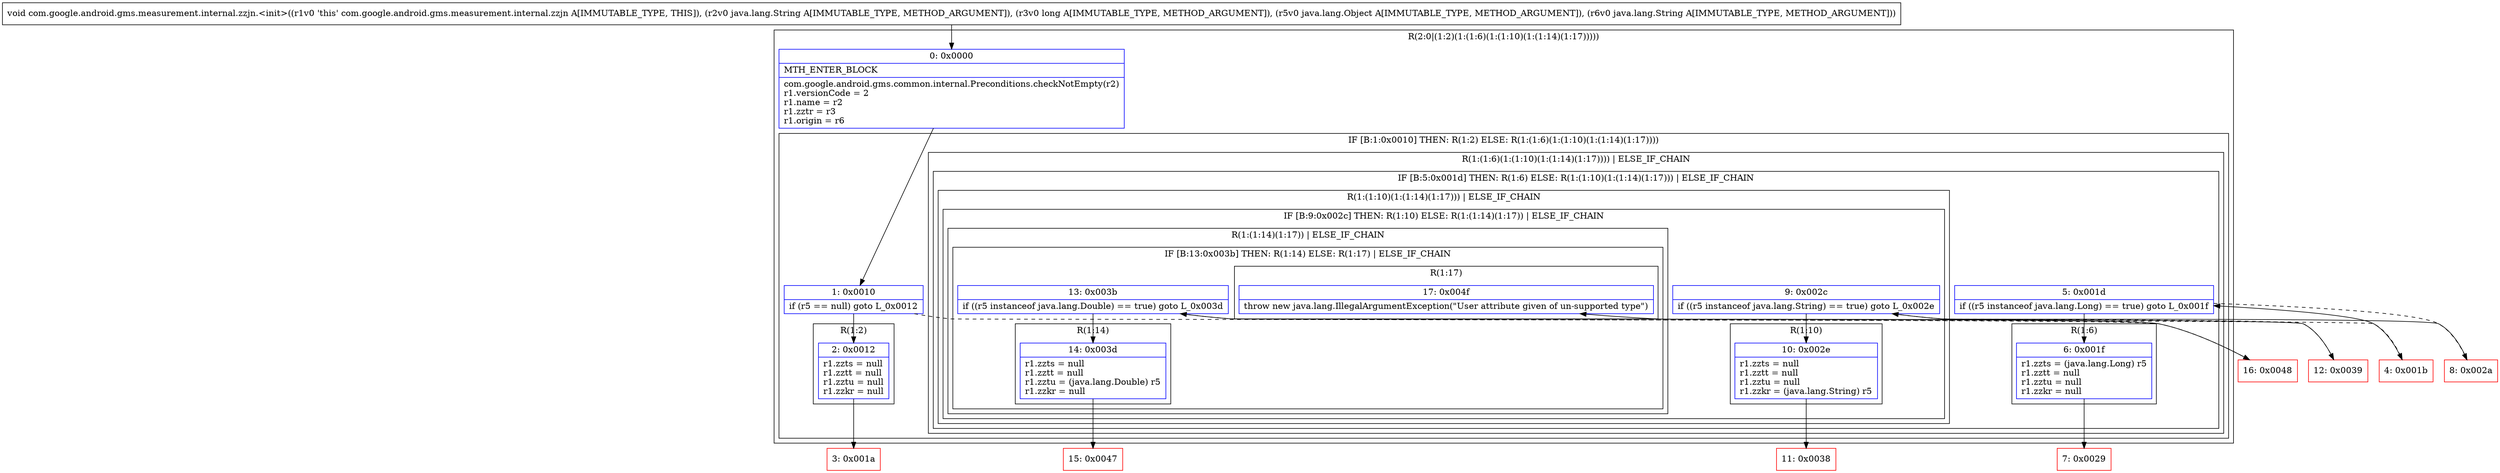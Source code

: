 digraph "CFG forcom.google.android.gms.measurement.internal.zzjn.\<init\>(Ljava\/lang\/String;JLjava\/lang\/Object;Ljava\/lang\/String;)V" {
subgraph cluster_Region_1479403588 {
label = "R(2:0|(1:2)(1:(1:6)(1:(1:10)(1:(1:14)(1:17)))))";
node [shape=record,color=blue];
Node_0 [shape=record,label="{0\:\ 0x0000|MTH_ENTER_BLOCK\l|com.google.android.gms.common.internal.Preconditions.checkNotEmpty(r2)\lr1.versionCode = 2\lr1.name = r2\lr1.zztr = r3\lr1.origin = r6\l}"];
subgraph cluster_IfRegion_913916047 {
label = "IF [B:1:0x0010] THEN: R(1:2) ELSE: R(1:(1:6)(1:(1:10)(1:(1:14)(1:17))))";
node [shape=record,color=blue];
Node_1 [shape=record,label="{1\:\ 0x0010|if (r5 == null) goto L_0x0012\l}"];
subgraph cluster_Region_758758955 {
label = "R(1:2)";
node [shape=record,color=blue];
Node_2 [shape=record,label="{2\:\ 0x0012|r1.zzts = null\lr1.zztt = null\lr1.zztu = null\lr1.zzkr = null\l}"];
}
subgraph cluster_Region_773594672 {
label = "R(1:(1:6)(1:(1:10)(1:(1:14)(1:17)))) | ELSE_IF_CHAIN\l";
node [shape=record,color=blue];
subgraph cluster_IfRegion_432323711 {
label = "IF [B:5:0x001d] THEN: R(1:6) ELSE: R(1:(1:10)(1:(1:14)(1:17))) | ELSE_IF_CHAIN\l";
node [shape=record,color=blue];
Node_5 [shape=record,label="{5\:\ 0x001d|if ((r5 instanceof java.lang.Long) == true) goto L_0x001f\l}"];
subgraph cluster_Region_1699080944 {
label = "R(1:6)";
node [shape=record,color=blue];
Node_6 [shape=record,label="{6\:\ 0x001f|r1.zzts = (java.lang.Long) r5\lr1.zztt = null\lr1.zztu = null\lr1.zzkr = null\l}"];
}
subgraph cluster_Region_99469461 {
label = "R(1:(1:10)(1:(1:14)(1:17))) | ELSE_IF_CHAIN\l";
node [shape=record,color=blue];
subgraph cluster_IfRegion_1271839622 {
label = "IF [B:9:0x002c] THEN: R(1:10) ELSE: R(1:(1:14)(1:17)) | ELSE_IF_CHAIN\l";
node [shape=record,color=blue];
Node_9 [shape=record,label="{9\:\ 0x002c|if ((r5 instanceof java.lang.String) == true) goto L_0x002e\l}"];
subgraph cluster_Region_2002108868 {
label = "R(1:10)";
node [shape=record,color=blue];
Node_10 [shape=record,label="{10\:\ 0x002e|r1.zzts = null\lr1.zztt = null\lr1.zztu = null\lr1.zzkr = (java.lang.String) r5\l}"];
}
subgraph cluster_Region_1024309172 {
label = "R(1:(1:14)(1:17)) | ELSE_IF_CHAIN\l";
node [shape=record,color=blue];
subgraph cluster_IfRegion_1456437728 {
label = "IF [B:13:0x003b] THEN: R(1:14) ELSE: R(1:17) | ELSE_IF_CHAIN\l";
node [shape=record,color=blue];
Node_13 [shape=record,label="{13\:\ 0x003b|if ((r5 instanceof java.lang.Double) == true) goto L_0x003d\l}"];
subgraph cluster_Region_1751378484 {
label = "R(1:14)";
node [shape=record,color=blue];
Node_14 [shape=record,label="{14\:\ 0x003d|r1.zzts = null\lr1.zztt = null\lr1.zztu = (java.lang.Double) r5\lr1.zzkr = null\l}"];
}
subgraph cluster_Region_836848925 {
label = "R(1:17)";
node [shape=record,color=blue];
Node_17 [shape=record,label="{17\:\ 0x004f|throw new java.lang.IllegalArgumentException(\"User attribute given of un\-supported type\")\l}"];
}
}
}
}
}
}
}
}
}
Node_3 [shape=record,color=red,label="{3\:\ 0x001a}"];
Node_4 [shape=record,color=red,label="{4\:\ 0x001b}"];
Node_7 [shape=record,color=red,label="{7\:\ 0x0029}"];
Node_8 [shape=record,color=red,label="{8\:\ 0x002a}"];
Node_11 [shape=record,color=red,label="{11\:\ 0x0038}"];
Node_12 [shape=record,color=red,label="{12\:\ 0x0039}"];
Node_15 [shape=record,color=red,label="{15\:\ 0x0047}"];
Node_16 [shape=record,color=red,label="{16\:\ 0x0048}"];
MethodNode[shape=record,label="{void com.google.android.gms.measurement.internal.zzjn.\<init\>((r1v0 'this' com.google.android.gms.measurement.internal.zzjn A[IMMUTABLE_TYPE, THIS]), (r2v0 java.lang.String A[IMMUTABLE_TYPE, METHOD_ARGUMENT]), (r3v0 long A[IMMUTABLE_TYPE, METHOD_ARGUMENT]), (r5v0 java.lang.Object A[IMMUTABLE_TYPE, METHOD_ARGUMENT]), (r6v0 java.lang.String A[IMMUTABLE_TYPE, METHOD_ARGUMENT])) }"];
MethodNode -> Node_0;
Node_0 -> Node_1;
Node_1 -> Node_2;
Node_1 -> Node_4[style=dashed];
Node_2 -> Node_3;
Node_5 -> Node_6;
Node_5 -> Node_8[style=dashed];
Node_6 -> Node_7;
Node_9 -> Node_10;
Node_9 -> Node_12[style=dashed];
Node_10 -> Node_11;
Node_13 -> Node_14;
Node_13 -> Node_16[style=dashed];
Node_14 -> Node_15;
Node_4 -> Node_5;
Node_8 -> Node_9;
Node_12 -> Node_13;
Node_16 -> Node_17;
}

